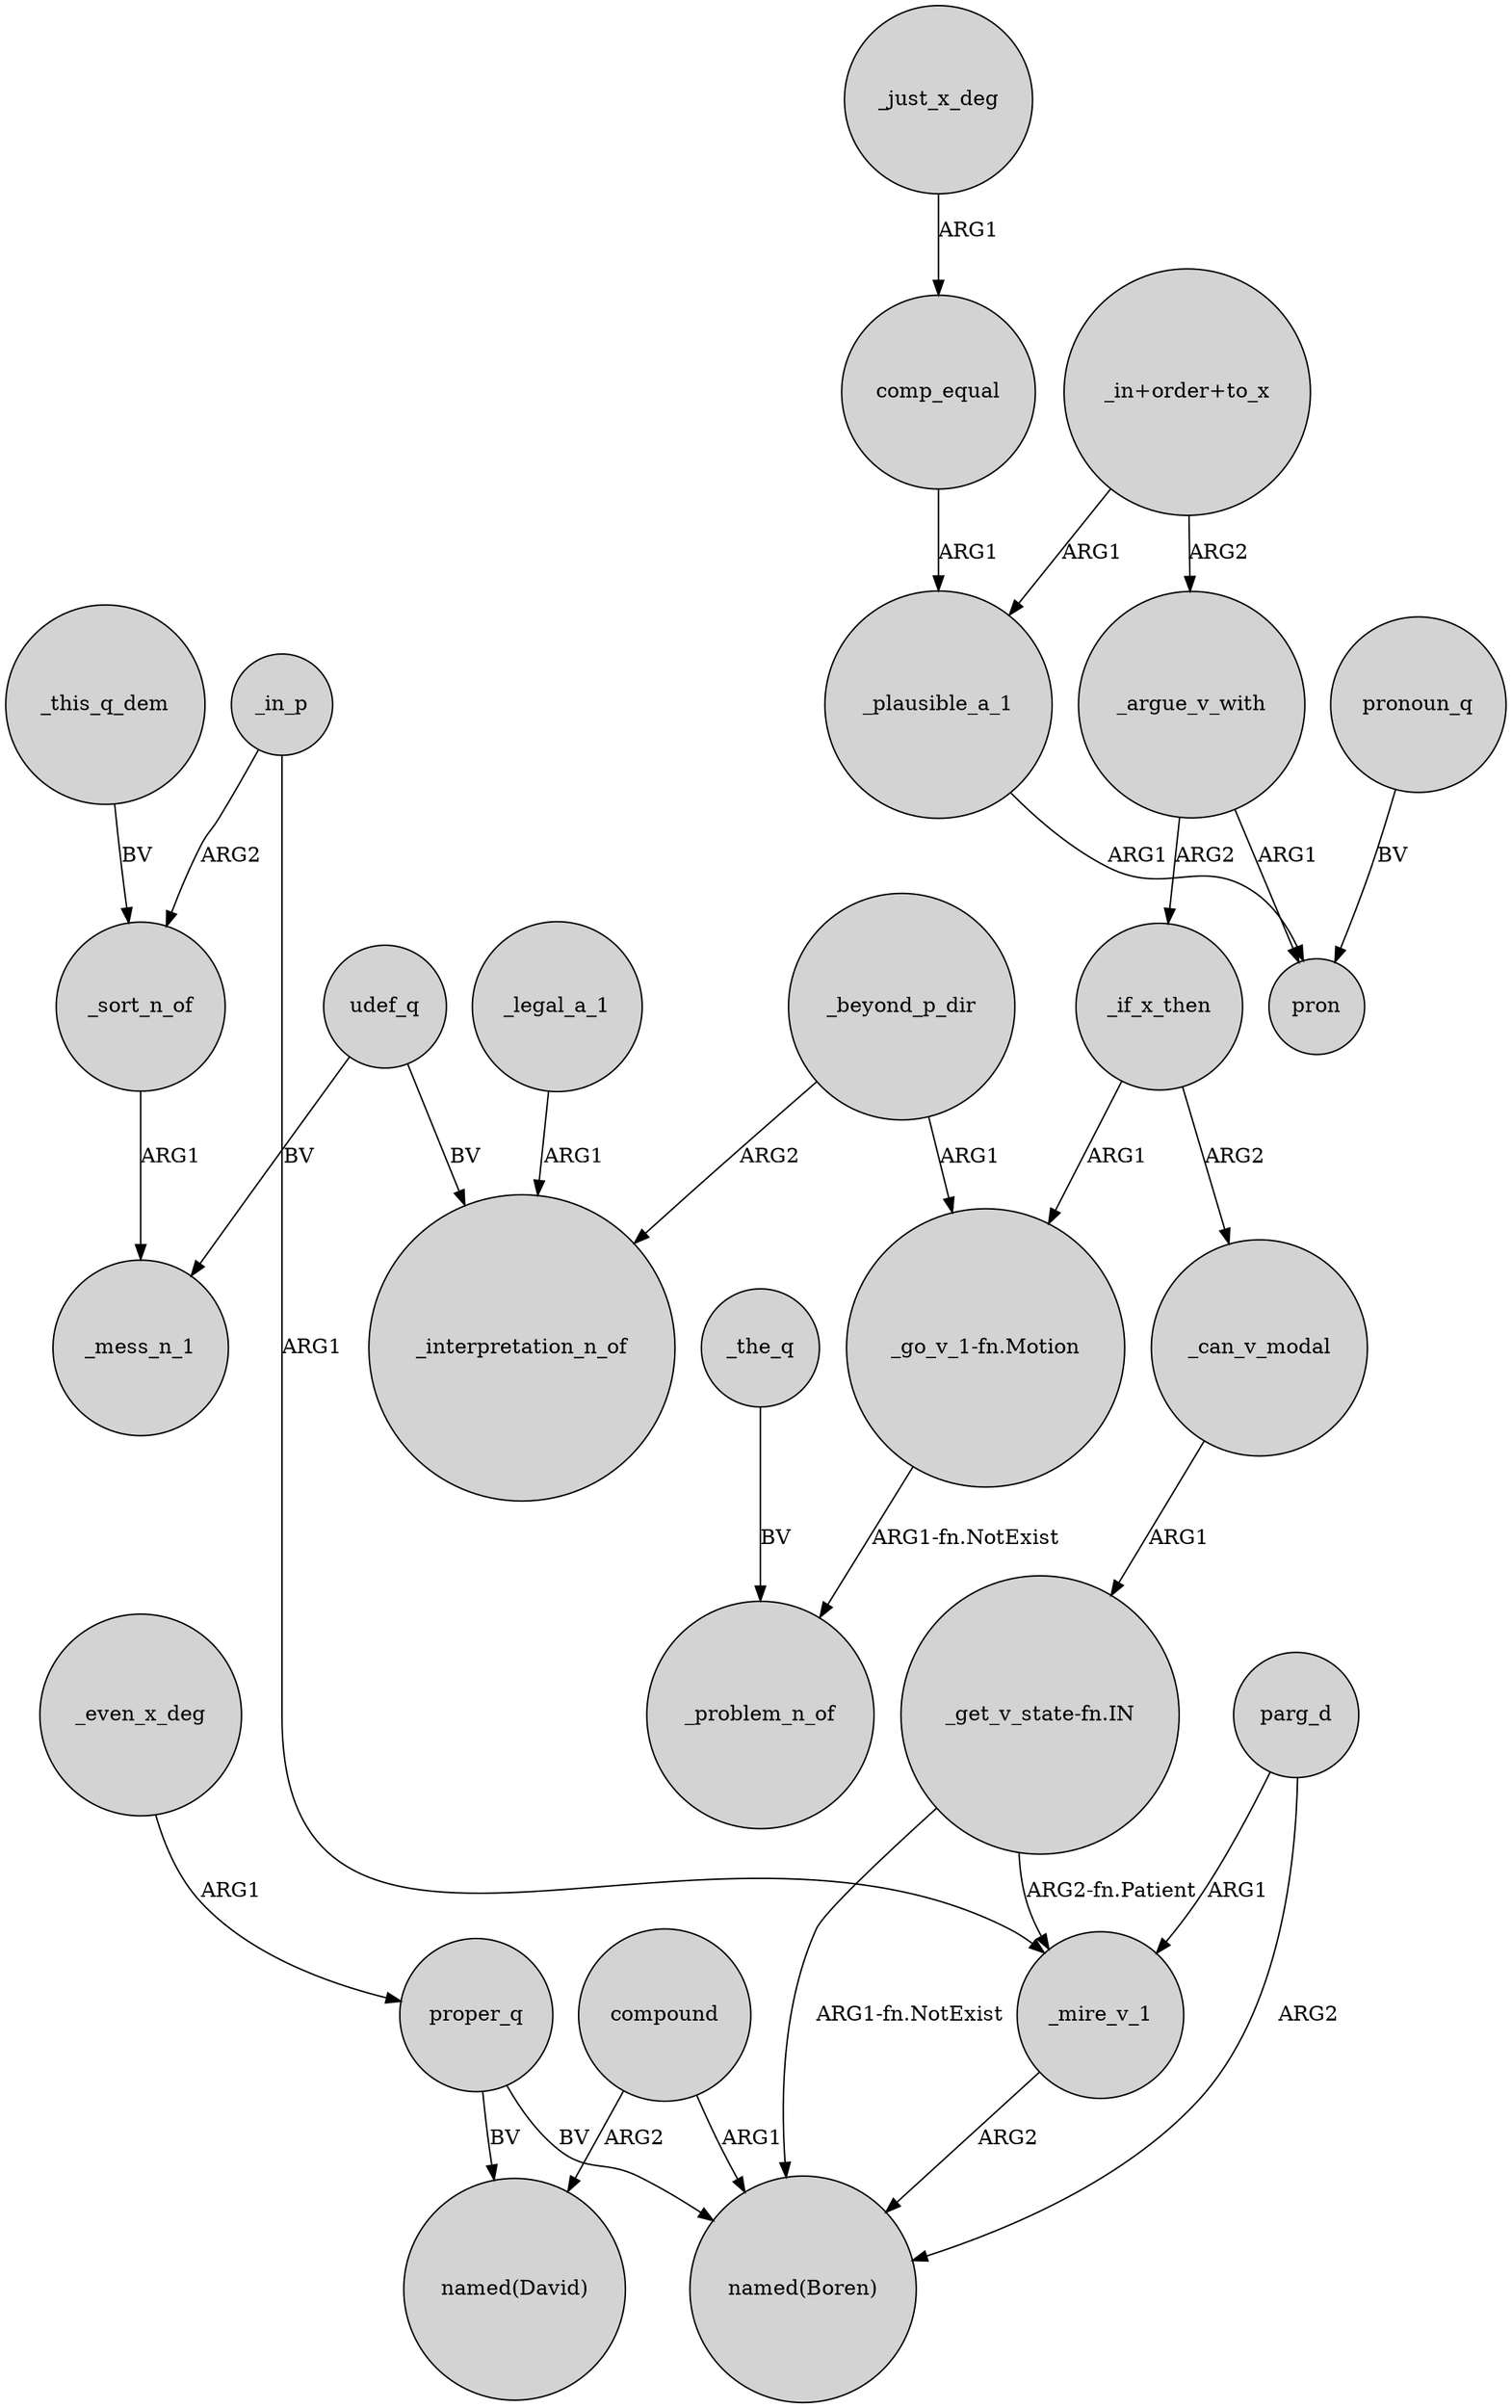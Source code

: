 digraph {
	node [shape=circle style=filled]
	_even_x_deg -> proper_q [label=ARG1]
	_argue_v_with -> _if_x_then [label=ARG2]
	_just_x_deg -> comp_equal [label=ARG1]
	parg_d -> _mire_v_1 [label=ARG1]
	_beyond_p_dir -> _interpretation_n_of [label=ARG2]
	udef_q -> _interpretation_n_of [label=BV]
	"_in+order+to_x" -> _argue_v_with [label=ARG2]
	_plausible_a_1 -> pron [label=ARG1]
	_can_v_modal -> "_get_v_state-fn.IN" [label=ARG1]
	_the_q -> _problem_n_of [label=BV]
	_in_p -> _mire_v_1 [label=ARG1]
	udef_q -> _mess_n_1 [label=BV]
	compound -> "named(Boren)" [label=ARG1]
	_sort_n_of -> _mess_n_1 [label=ARG1]
	_legal_a_1 -> _interpretation_n_of [label=ARG1]
	_if_x_then -> "_go_v_1-fn.Motion" [label=ARG1]
	_argue_v_with -> pron [label=ARG1]
	pronoun_q -> pron [label=BV]
	_in_p -> _sort_n_of [label=ARG2]
	_this_q_dem -> _sort_n_of [label=BV]
	_beyond_p_dir -> "_go_v_1-fn.Motion" [label=ARG1]
	compound -> "named(David)" [label=ARG2]
	"_go_v_1-fn.Motion" -> _problem_n_of [label="ARG1-fn.NotExist"]
	comp_equal -> _plausible_a_1 [label=ARG1]
	proper_q -> "named(Boren)" [label=BV]
	_mire_v_1 -> "named(Boren)" [label=ARG2]
	"_in+order+to_x" -> _plausible_a_1 [label=ARG1]
	_if_x_then -> _can_v_modal [label=ARG2]
	"_get_v_state-fn.IN" -> _mire_v_1 [label="ARG2-fn.Patient"]
	proper_q -> "named(David)" [label=BV]
	"_get_v_state-fn.IN" -> "named(Boren)" [label="ARG1-fn.NotExist"]
	parg_d -> "named(Boren)" [label=ARG2]
}
